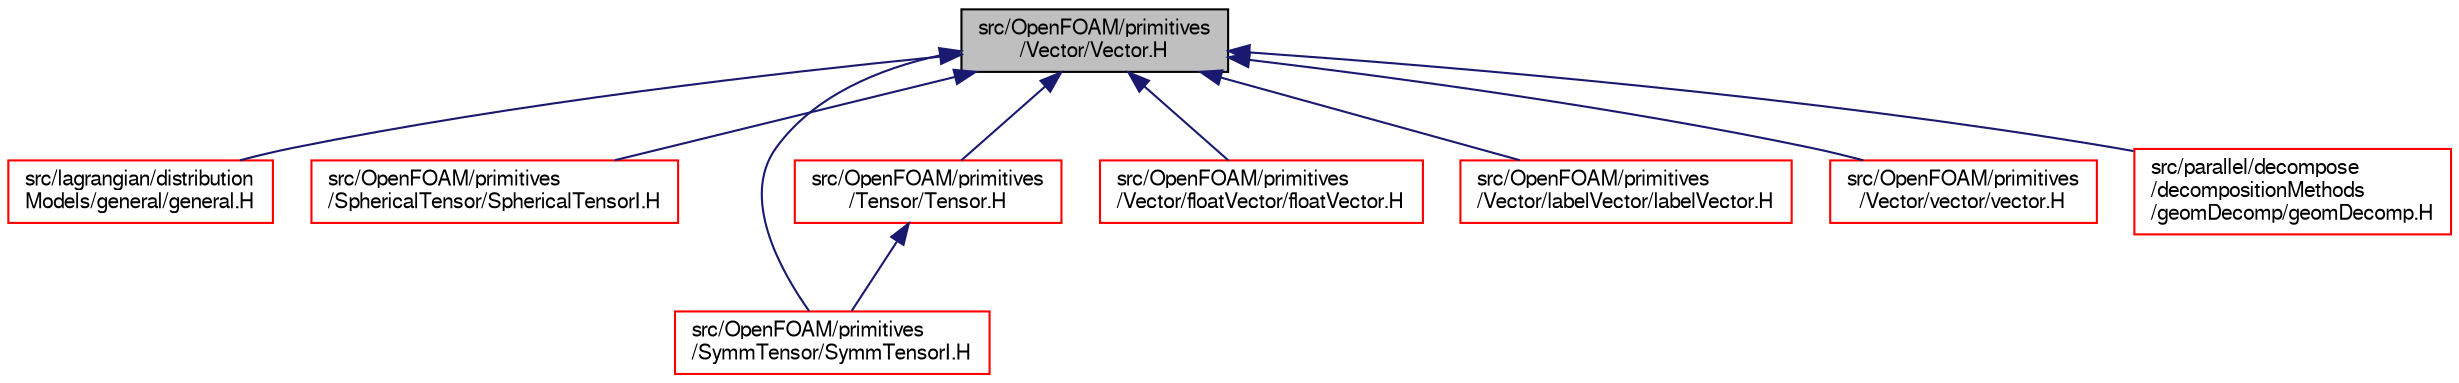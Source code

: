 digraph "src/OpenFOAM/primitives/Vector/Vector.H"
{
  bgcolor="transparent";
  edge [fontname="FreeSans",fontsize="10",labelfontname="FreeSans",labelfontsize="10"];
  node [fontname="FreeSans",fontsize="10",shape=record];
  Node43 [label="src/OpenFOAM/primitives\l/Vector/Vector.H",height=0.2,width=0.4,color="black", fillcolor="grey75", style="filled", fontcolor="black"];
  Node43 -> Node44 [dir="back",color="midnightblue",fontsize="10",style="solid",fontname="FreeSans"];
  Node44 [label="src/lagrangian/distribution\lModels/general/general.H",height=0.2,width=0.4,color="red",URL="$a39443.html"];
  Node43 -> Node46 [dir="back",color="midnightblue",fontsize="10",style="solid",fontname="FreeSans"];
  Node46 [label="src/OpenFOAM/primitives\l/SphericalTensor/SphericalTensorI.H",height=0.2,width=0.4,color="red",URL="$a12566.html"];
  Node43 -> Node4531 [dir="back",color="midnightblue",fontsize="10",style="solid",fontname="FreeSans"];
  Node4531 [label="src/OpenFOAM/primitives\l/SymmTensor/SymmTensorI.H",height=0.2,width=0.4,color="red",URL="$a12713.html"];
  Node43 -> Node4530 [dir="back",color="midnightblue",fontsize="10",style="solid",fontname="FreeSans"];
  Node4530 [label="src/OpenFOAM/primitives\l/Tensor/Tensor.H",height=0.2,width=0.4,color="red",URL="$a12758.html"];
  Node4530 -> Node4531 [dir="back",color="midnightblue",fontsize="10",style="solid",fontname="FreeSans"];
  Node43 -> Node4534 [dir="back",color="midnightblue",fontsize="10",style="solid",fontname="FreeSans"];
  Node4534 [label="src/OpenFOAM/primitives\l/Vector/floatVector/floatVector.H",height=0.2,width=0.4,color="red",URL="$a12806.html"];
  Node43 -> Node4536 [dir="back",color="midnightblue",fontsize="10",style="solid",fontname="FreeSans"];
  Node4536 [label="src/OpenFOAM/primitives\l/Vector/labelVector/labelVector.H",height=0.2,width=0.4,color="red",URL="$a12812.html"];
  Node43 -> Node4539 [dir="back",color="midnightblue",fontsize="10",style="solid",fontname="FreeSans"];
  Node4539 [label="src/OpenFOAM/primitives\l/Vector/vector/vector.H",height=0.2,width=0.4,color="red",URL="$a12836.html"];
  Node43 -> Node3498 [dir="back",color="midnightblue",fontsize="10",style="solid",fontname="FreeSans"];
  Node3498 [label="src/parallel/decompose\l/decompositionMethods\l/geomDecomp/geomDecomp.H",height=0.2,width=0.4,color="red",URL="$a12995.html"];
}
